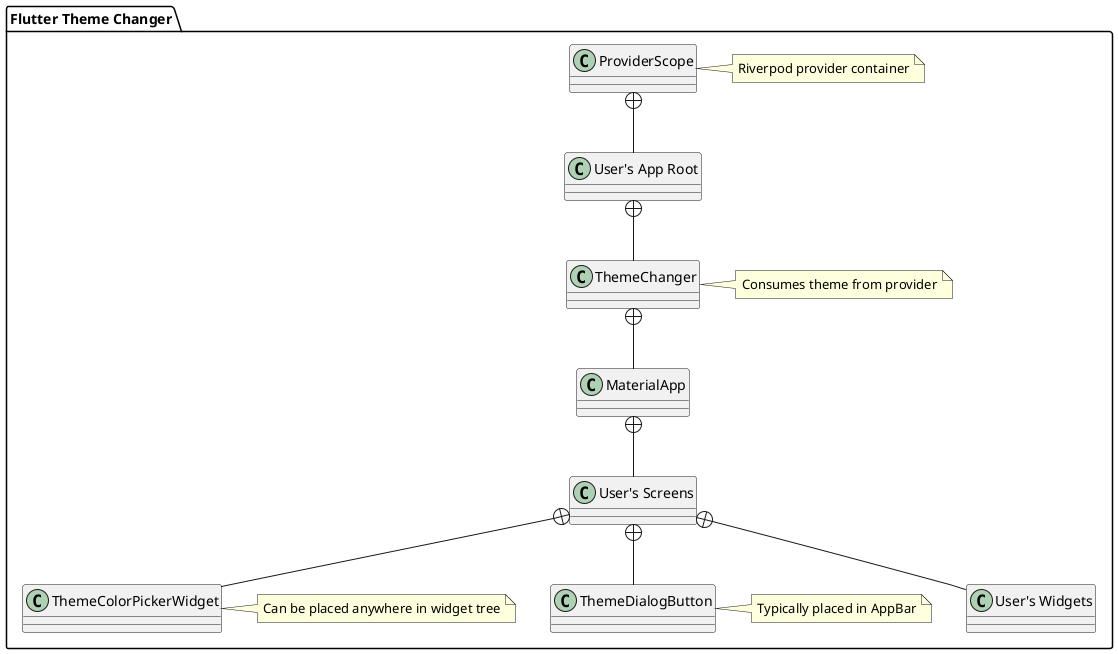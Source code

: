 @startuml Component Hierarchy

package "Flutter Theme Changer" {
  class "MaterialApp" as App
  class "ThemeChanger" as Changer
  class "ThemeColorPickerWidget" as ColorPicker
  class "ThemeDialogButton" as DialogButton
  class "ProviderScope" as Scope
  
  ' User application components
  class "User's App Root" as UserRoot
  class "User's Screens" as UserScreens
  class "User's Widgets" as UserWidgets
  
  ' Hierarchy
  Scope +-- UserRoot
  UserRoot +-- Changer
  Changer +-- App
  App +-- UserScreens
  UserScreens +-- UserWidgets
  UserScreens +-- ColorPicker
  UserScreens +-- DialogButton
  
  note right of Scope: Riverpod provider container
  note right of Changer: Consumes theme from provider
  note right of ColorPicker: Can be placed anywhere in widget tree
  note right of DialogButton: Typically placed in AppBar
}

@enduml